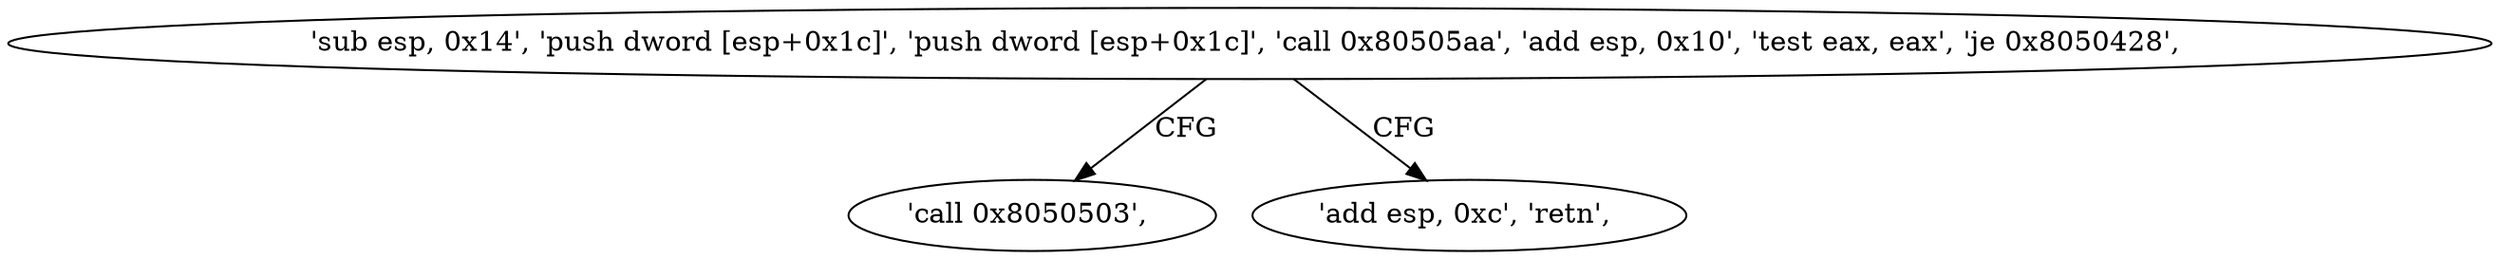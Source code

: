 digraph "func" {
"134546445" [label = "'sub esp, 0x14', 'push dword [esp+0x1c]', 'push dword [esp+0x1c]', 'call 0x80505aa', 'add esp, 0x10', 'test eax, eax', 'je 0x8050428', " ]
"134546472" [label = "'call 0x8050503', " ]
"134546468" [label = "'add esp, 0xc', 'retn', " ]
"134546445" -> "134546472" [ label = "CFG" ]
"134546445" -> "134546468" [ label = "CFG" ]
}
